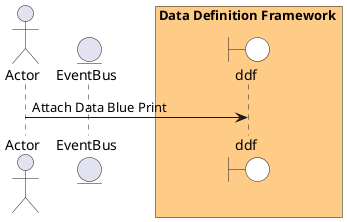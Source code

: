 @startuml

actor "Actor"


entity EventBus

box Data Definition Framework #ffcc88
    boundary ddf #white
end box



"Actor" -> ddf: Attach Data Blue Print



@enduml
